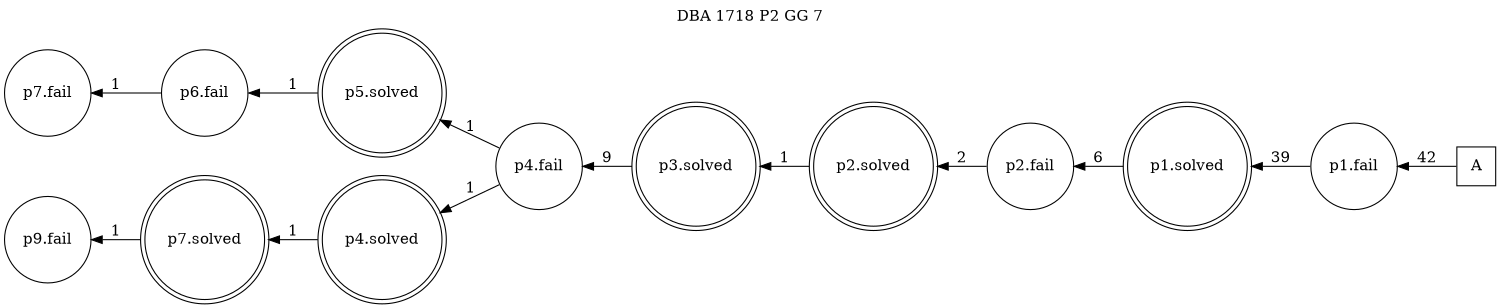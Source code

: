 digraph DBA_1718_P2_GG_7 {
labelloc="tl"
label= " DBA 1718 P2 GG 7 "
rankdir="RL";
graph [ size=" 10 , 10 !"]

"A" [shape="square" label="A"]
"p1.fail" [shape="circle" label="p1.fail"]
"p1.solved" [shape="doublecircle" label="p1.solved"]
"p2.fail" [shape="circle" label="p2.fail"]
"p2.solved" [shape="doublecircle" label="p2.solved"]
"p3.solved" [shape="doublecircle" label="p3.solved"]
"p4.fail" [shape="circle" label="p4.fail"]
"p5.solved" [shape="doublecircle" label="p5.solved"]
"p6.fail" [shape="circle" label="p6.fail"]
"p7.fail" [shape="circle" label="p7.fail"]
"p4.solved" [shape="doublecircle" label="p4.solved"]
"p7.solved" [shape="doublecircle" label="p7.solved"]
"p9.fail" [shape="circle" label="p9.fail"]
"A" -> "p1.fail" [ label=42]
"p1.fail" -> "p1.solved" [ label=39]
"p1.solved" -> "p2.fail" [ label=6]
"p2.fail" -> "p2.solved" [ label=2]
"p2.solved" -> "p3.solved" [ label=1]
"p3.solved" -> "p4.fail" [ label=9]
"p4.fail" -> "p5.solved" [ label=1]
"p4.fail" -> "p4.solved" [ label=1]
"p5.solved" -> "p6.fail" [ label=1]
"p6.fail" -> "p7.fail" [ label=1]
"p4.solved" -> "p7.solved" [ label=1]
"p7.solved" -> "p9.fail" [ label=1]
}
